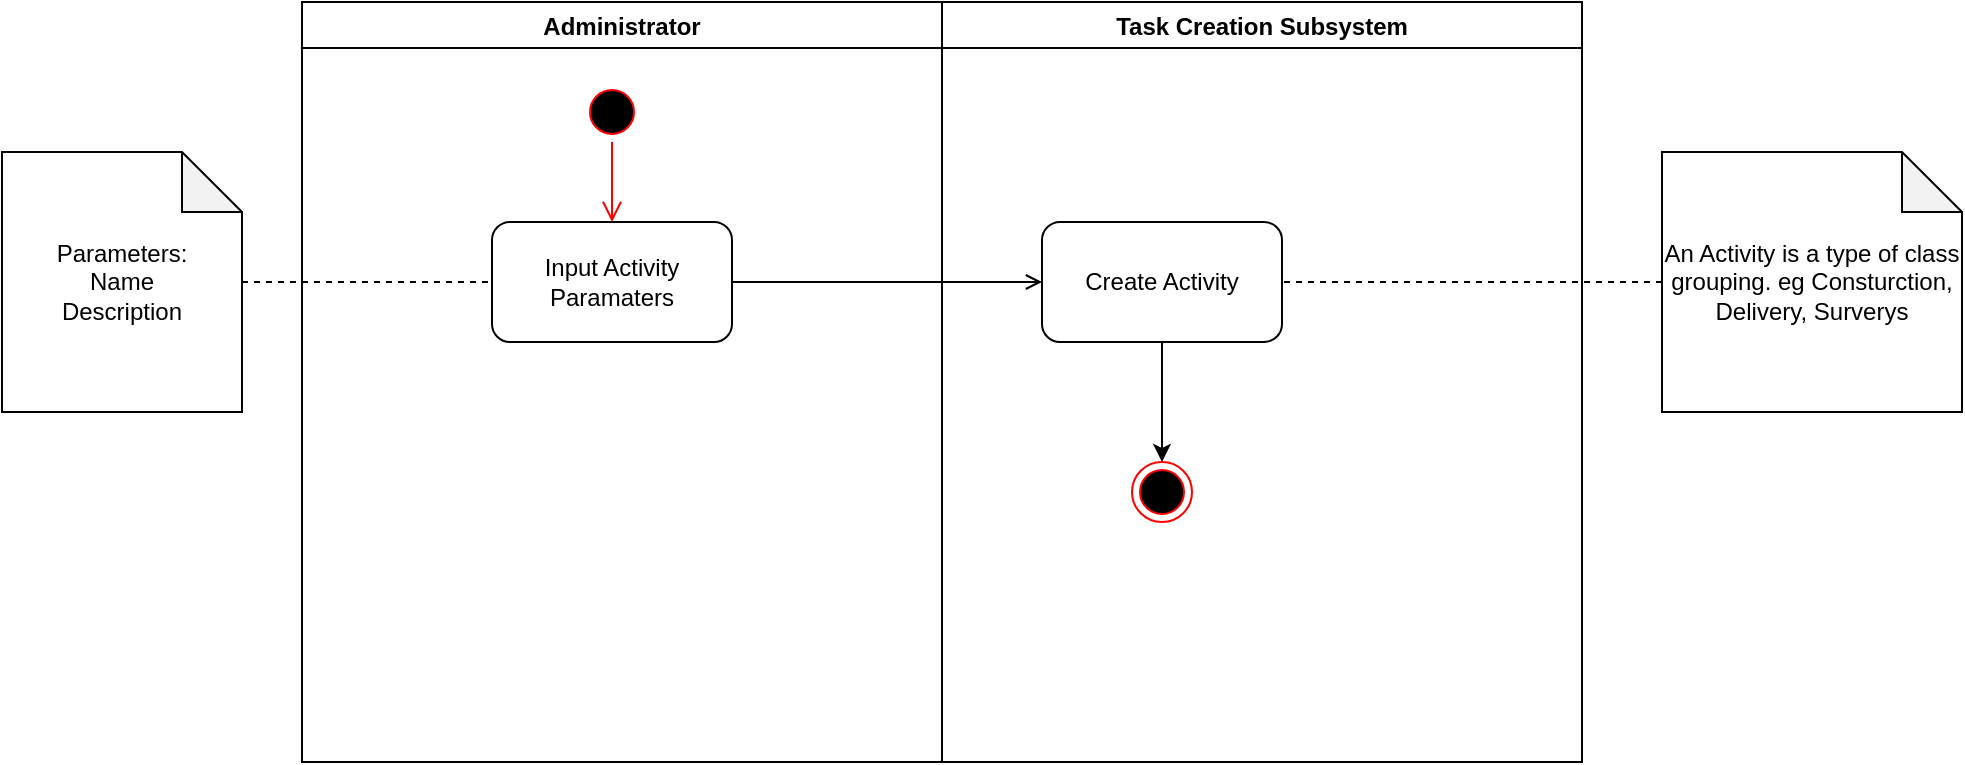 <mxfile version="20.8.16" type="device"><diagram name="Page-1" id="SZynWhFS7VVxWRjN1Tua"><mxGraphModel dx="1024" dy="641" grid="1" gridSize="10" guides="1" tooltips="1" connect="1" arrows="1" fold="1" page="1" pageScale="1" pageWidth="850" pageHeight="1100" math="0" shadow="0"><root><mxCell id="0"/><mxCell id="1" parent="0"/><mxCell id="h6KquulT3G0brklWmBdW-36" value="Administrator" style="swimlane;" parent="1" vertex="1"><mxGeometry x="640" y="430" width="320" height="380" as="geometry"/></mxCell><mxCell id="h6KquulT3G0brklWmBdW-37" value="Input Activity Paramaters" style="rounded=1;whiteSpace=wrap;html=1;" parent="h6KquulT3G0brklWmBdW-36" vertex="1"><mxGeometry x="95" y="110" width="120" height="60" as="geometry"/></mxCell><mxCell id="h6KquulT3G0brklWmBdW-38" value="" style="ellipse;html=1;shape=startState;fillColor=#000000;strokeColor=#ff0000;" parent="h6KquulT3G0brklWmBdW-36" vertex="1"><mxGeometry x="140" y="40" width="30" height="30" as="geometry"/></mxCell><mxCell id="h6KquulT3G0brklWmBdW-39" value="" style="edgeStyle=orthogonalEdgeStyle;html=1;verticalAlign=bottom;endArrow=open;endSize=8;strokeColor=#ff0000;rounded=0;entryX=0.5;entryY=0;entryDx=0;entryDy=0;" parent="h6KquulT3G0brklWmBdW-36" source="h6KquulT3G0brklWmBdW-38" target="h6KquulT3G0brklWmBdW-37" edge="1"><mxGeometry relative="1" as="geometry"><mxPoint x="55" y="125" as="targetPoint"/></mxGeometry></mxCell><mxCell id="h6KquulT3G0brklWmBdW-44" value="Task Creation Subsystem" style="swimlane;" parent="1" vertex="1"><mxGeometry x="960" y="430" width="320" height="380" as="geometry"/></mxCell><mxCell id="yuj21_DSfWyj3ebbHtJk-1" style="edgeStyle=orthogonalEdgeStyle;rounded=0;orthogonalLoop=1;jettySize=auto;html=1;entryX=0.5;entryY=0;entryDx=0;entryDy=0;" edge="1" parent="h6KquulT3G0brklWmBdW-44" source="h6KquulT3G0brklWmBdW-46" target="h6KquulT3G0brklWmBdW-43"><mxGeometry relative="1" as="geometry"/></mxCell><mxCell id="h6KquulT3G0brklWmBdW-46" value="Create Activity" style="rounded=1;whiteSpace=wrap;html=1;" parent="h6KquulT3G0brklWmBdW-44" vertex="1"><mxGeometry x="50" y="110" width="120" height="60" as="geometry"/></mxCell><mxCell id="h6KquulT3G0brklWmBdW-43" value="" style="ellipse;html=1;shape=endState;fillColor=#000000;strokeColor=#ff0000;fontSize=12;" parent="h6KquulT3G0brklWmBdW-44" vertex="1"><mxGeometry x="95" y="230" width="30" height="30" as="geometry"/></mxCell><mxCell id="h6KquulT3G0brklWmBdW-60" style="edgeStyle=orthogonalEdgeStyle;rounded=0;orthogonalLoop=1;jettySize=auto;html=1;dashed=1;endArrow=none;endFill=0;" parent="1" source="h6KquulT3G0brklWmBdW-61" target="h6KquulT3G0brklWmBdW-37" edge="1"><mxGeometry relative="1" as="geometry"/></mxCell><mxCell id="h6KquulT3G0brklWmBdW-61" value="Parameters:&lt;br&gt;Name&lt;br&gt;Description" style="shape=note;whiteSpace=wrap;html=1;backgroundOutline=1;darkOpacity=0.05;" parent="1" vertex="1"><mxGeometry x="490" y="505" width="120" height="130" as="geometry"/></mxCell><mxCell id="h6KquulT3G0brklWmBdW-63" style="edgeStyle=orthogonalEdgeStyle;rounded=0;orthogonalLoop=1;jettySize=auto;html=1;endArrow=open;endFill=0;" parent="1" source="h6KquulT3G0brklWmBdW-37" target="h6KquulT3G0brklWmBdW-46" edge="1"><mxGeometry relative="1" as="geometry"/></mxCell><mxCell id="h6KquulT3G0brklWmBdW-69" style="edgeStyle=orthogonalEdgeStyle;rounded=0;orthogonalLoop=1;jettySize=auto;html=1;dashed=1;fontSize=12;endArrow=none;endFill=0;" parent="1" source="h6KquulT3G0brklWmBdW-70" target="h6KquulT3G0brklWmBdW-46" edge="1"><mxGeometry relative="1" as="geometry"/></mxCell><mxCell id="h6KquulT3G0brklWmBdW-70" value="An Activity is a type of class grouping. eg Consturction, Delivery, Surverys" style="shape=note;whiteSpace=wrap;html=1;backgroundOutline=1;darkOpacity=0.05;" parent="1" vertex="1"><mxGeometry x="1320" y="505" width="150" height="130" as="geometry"/></mxCell></root></mxGraphModel></diagram></mxfile>